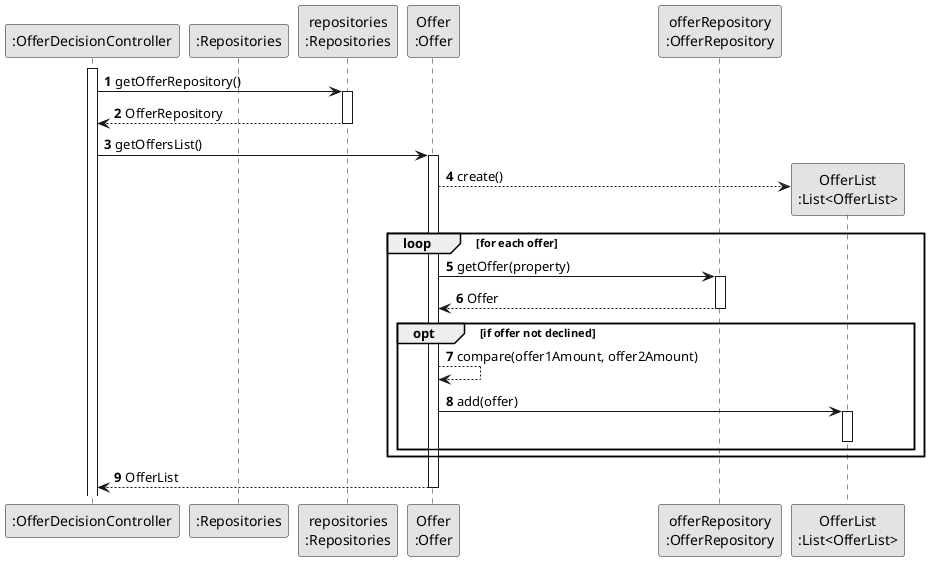 @startuml
skinparam monochrome true
skinparam packageStyle rectangle
skinparam shadowing false

autonumber
participant ":OfferDecisionController" as controller
participant ":Repositories" as singleton
participant "repositories\n:Repositories" as repositories
participant "Offer\n:Offer" as offer
participant "offerRepository\n:OfferRepository" as offerrepository
participant "OfferList\n:List<OfferList>" as offerlist

activate controller
controller -> repositories : getOfferRepository()
                    activate repositories

                        repositories --> controller : OfferRepository
                    deactivate repositories

                controller -> offer : getOffersList()
                activate offer

                create offerlist
                offer --> offerlist** : create()

                loop for each offer

                        offer -> offerrepository : getOffer(property)
                        activate offerrepository
                        offerrepository --> offer : Offer
                        deactivate offerrepository
                        opt if offer not declined

                                offer --> offer : compare(offer1Amount, offer2Amount)
                                offer -> offerlist : add(offer)
                                activate offerlist
                                deactivate offerlist

                        end

                    end

                offer --> controller : OfferList
                deactivate offer

@enduml